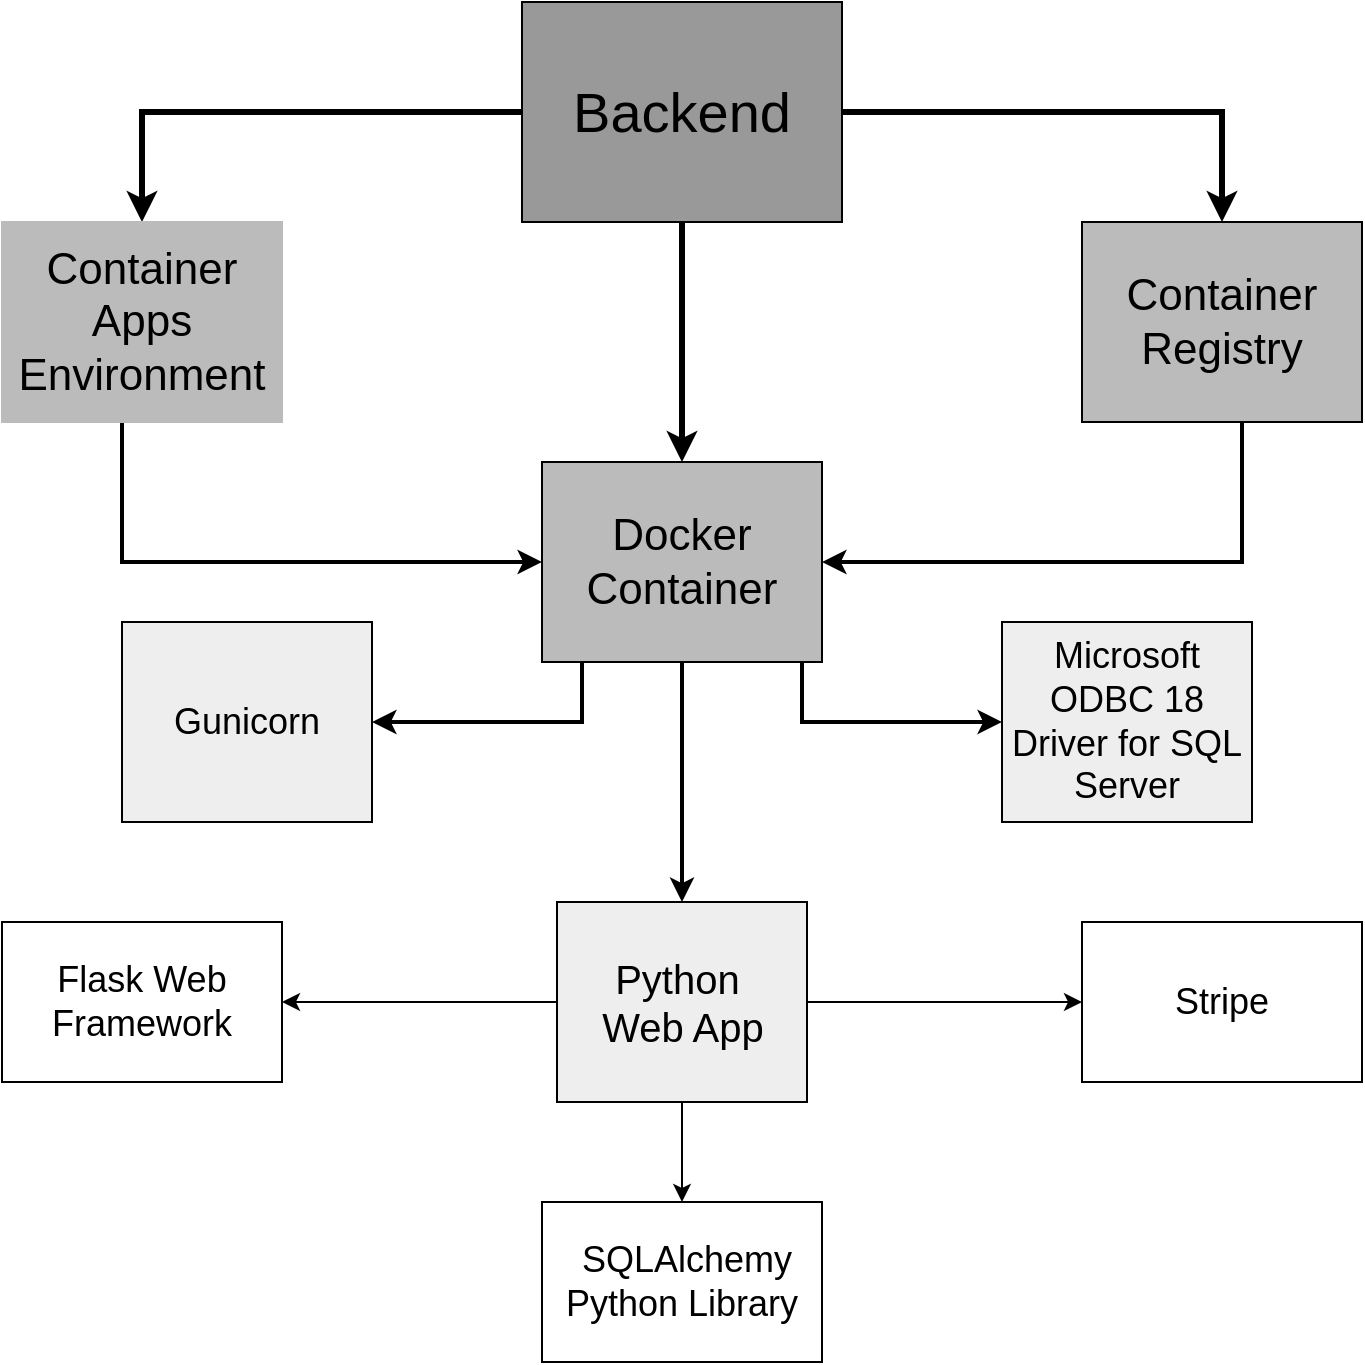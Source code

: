 <mxfile version="26.0.16">
  <diagram name="Page-1" id="VgeWl-M5Spws3IxU9Avx">
    <mxGraphModel dx="2954" dy="1144" grid="1" gridSize="10" guides="1" tooltips="1" connect="1" arrows="1" fold="1" page="1" pageScale="1" pageWidth="1169" pageHeight="1654" math="0" shadow="0">
      <root>
        <mxCell id="0" />
        <mxCell id="1" parent="0" />
        <mxCell id="HeIXS3tcEKDFcrS3uAz8-10" style="edgeStyle=orthogonalEdgeStyle;rounded=0;orthogonalLoop=1;jettySize=auto;html=1;entryX=0.5;entryY=0;entryDx=0;entryDy=0;strokeWidth=3;" parent="1" source="HeIXS3tcEKDFcrS3uAz8-1" target="HeIXS3tcEKDFcrS3uAz8-2" edge="1">
          <mxGeometry relative="1" as="geometry" />
        </mxCell>
        <mxCell id="HeIXS3tcEKDFcrS3uAz8-11" style="edgeStyle=orthogonalEdgeStyle;rounded=0;orthogonalLoop=1;jettySize=auto;html=1;entryX=0.5;entryY=0;entryDx=0;entryDy=0;strokeWidth=3;" parent="1" source="HeIXS3tcEKDFcrS3uAz8-1" target="HeIXS3tcEKDFcrS3uAz8-9" edge="1">
          <mxGeometry relative="1" as="geometry" />
        </mxCell>
        <mxCell id="HeIXS3tcEKDFcrS3uAz8-12" style="edgeStyle=orthogonalEdgeStyle;rounded=0;orthogonalLoop=1;jettySize=auto;html=1;entryX=0.5;entryY=0;entryDx=0;entryDy=0;strokeWidth=3;" parent="1" source="HeIXS3tcEKDFcrS3uAz8-1" target="HeIXS3tcEKDFcrS3uAz8-8" edge="1">
          <mxGeometry relative="1" as="geometry" />
        </mxCell>
        <mxCell id="HeIXS3tcEKDFcrS3uAz8-1" value="&lt;font style=&quot;font-size: 28px;&quot;&gt;Backend&lt;/font&gt;" style="rounded=0;whiteSpace=wrap;html=1;fillColor=#999999;" parent="1" vertex="1">
          <mxGeometry x="320" y="10" width="160" height="110" as="geometry" />
        </mxCell>
        <mxCell id="HeIXS3tcEKDFcrS3uAz8-13" style="edgeStyle=orthogonalEdgeStyle;rounded=0;orthogonalLoop=1;jettySize=auto;html=1;entryX=0.5;entryY=0;entryDx=0;entryDy=0;strokeWidth=2;" parent="1" source="HeIXS3tcEKDFcrS3uAz8-2" target="HeIXS3tcEKDFcrS3uAz8-3" edge="1">
          <mxGeometry relative="1" as="geometry" />
        </mxCell>
        <mxCell id="Ha4UKfZtt0UMNNAGUH02-4" style="edgeStyle=orthogonalEdgeStyle;rounded=0;orthogonalLoop=1;jettySize=auto;html=1;entryX=0;entryY=0.5;entryDx=0;entryDy=0;strokeWidth=2;" edge="1" parent="1" source="HeIXS3tcEKDFcrS3uAz8-2" target="Ha4UKfZtt0UMNNAGUH02-3">
          <mxGeometry relative="1" as="geometry">
            <Array as="points">
              <mxPoint x="460" y="370" />
            </Array>
          </mxGeometry>
        </mxCell>
        <mxCell id="Ha4UKfZtt0UMNNAGUH02-6" style="edgeStyle=orthogonalEdgeStyle;rounded=0;orthogonalLoop=1;jettySize=auto;html=1;entryX=1;entryY=0.5;entryDx=0;entryDy=0;strokeWidth=2;" edge="1" parent="1" source="HeIXS3tcEKDFcrS3uAz8-2" target="Ha4UKfZtt0UMNNAGUH02-5">
          <mxGeometry relative="1" as="geometry">
            <Array as="points">
              <mxPoint x="350" y="370" />
            </Array>
          </mxGeometry>
        </mxCell>
        <mxCell id="HeIXS3tcEKDFcrS3uAz8-2" value="&lt;font style=&quot;font-size: 22px;&quot;&gt;Docker Container&lt;/font&gt;" style="rounded=0;whiteSpace=wrap;html=1;fillColor=#BBBBBB;" parent="1" vertex="1">
          <mxGeometry x="330" y="240" width="140" height="100" as="geometry" />
        </mxCell>
        <mxCell id="HeIXS3tcEKDFcrS3uAz8-18" style="edgeStyle=orthogonalEdgeStyle;rounded=0;orthogonalLoop=1;jettySize=auto;html=1;entryX=0.5;entryY=0;entryDx=0;entryDy=0;" parent="1" source="HeIXS3tcEKDFcrS3uAz8-3" target="HeIXS3tcEKDFcrS3uAz8-6" edge="1">
          <mxGeometry relative="1" as="geometry">
            <Array as="points">
              <mxPoint x="400" y="580" />
              <mxPoint x="400" y="580" />
            </Array>
          </mxGeometry>
        </mxCell>
        <mxCell id="HeIXS3tcEKDFcrS3uAz8-19" style="edgeStyle=orthogonalEdgeStyle;rounded=0;orthogonalLoop=1;jettySize=auto;html=1;entryX=1;entryY=0.5;entryDx=0;entryDy=0;" parent="1" source="HeIXS3tcEKDFcrS3uAz8-3" target="HeIXS3tcEKDFcrS3uAz8-5" edge="1">
          <mxGeometry relative="1" as="geometry">
            <Array as="points">
              <mxPoint x="270" y="510" />
              <mxPoint x="270" y="510" />
            </Array>
          </mxGeometry>
        </mxCell>
        <mxCell id="Ha4UKfZtt0UMNNAGUH02-2" style="edgeStyle=orthogonalEdgeStyle;rounded=0;orthogonalLoop=1;jettySize=auto;html=1;entryX=0;entryY=0.5;entryDx=0;entryDy=0;" edge="1" parent="1" source="HeIXS3tcEKDFcrS3uAz8-3" target="Ha4UKfZtt0UMNNAGUH02-1">
          <mxGeometry relative="1" as="geometry" />
        </mxCell>
        <mxCell id="HeIXS3tcEKDFcrS3uAz8-3" value="&lt;font style=&quot;font-size: 20px;&quot;&gt;Python&amp;nbsp;&lt;/font&gt;&lt;div&gt;&lt;font style=&quot;font-size: 20px;&quot;&gt;Web App&lt;/font&gt;&lt;/div&gt;" style="rounded=0;whiteSpace=wrap;html=1;fillColor=#EEEEEE;" parent="1" vertex="1">
          <mxGeometry x="337.5" y="460" width="125" height="100" as="geometry" />
        </mxCell>
        <mxCell id="HeIXS3tcEKDFcrS3uAz8-5" value="&lt;span style=&quot;font-size: 18px;&quot;&gt;Flask Web Framework&lt;/span&gt;" style="rounded=0;whiteSpace=wrap;html=1;" parent="1" vertex="1">
          <mxGeometry x="60" y="470" width="140" height="80" as="geometry" />
        </mxCell>
        <mxCell id="HeIXS3tcEKDFcrS3uAz8-6" value="&lt;span style=&quot;font-size: 18px;&quot;&gt;&amp;nbsp;SQLAlchemy&lt;/span&gt;&lt;div&gt;&lt;span style=&quot;font-size: 18px;&quot;&gt;Python Library&lt;/span&gt;&lt;/div&gt;" style="rounded=0;whiteSpace=wrap;html=1;" parent="1" vertex="1">
          <mxGeometry x="330" y="610" width="140" height="80" as="geometry" />
        </mxCell>
        <mxCell id="HeIXS3tcEKDFcrS3uAz8-15" style="edgeStyle=orthogonalEdgeStyle;rounded=0;orthogonalLoop=1;jettySize=auto;html=1;entryX=1;entryY=0.5;entryDx=0;entryDy=0;strokeWidth=2;" parent="1" source="HeIXS3tcEKDFcrS3uAz8-8" target="HeIXS3tcEKDFcrS3uAz8-2" edge="1">
          <mxGeometry relative="1" as="geometry">
            <Array as="points">
              <mxPoint x="680" y="290" />
            </Array>
          </mxGeometry>
        </mxCell>
        <mxCell id="HeIXS3tcEKDFcrS3uAz8-8" value="&lt;font style=&quot;font-size: 22px;&quot;&gt;Container Registry&lt;/font&gt;" style="rounded=0;whiteSpace=wrap;html=1;fillColor=#BBBBBB;" parent="1" vertex="1">
          <mxGeometry x="600" y="120" width="140" height="100" as="geometry" />
        </mxCell>
        <mxCell id="HeIXS3tcEKDFcrS3uAz8-14" style="edgeStyle=orthogonalEdgeStyle;rounded=0;orthogonalLoop=1;jettySize=auto;html=1;entryX=0;entryY=0.5;entryDx=0;entryDy=0;strokeWidth=2;" parent="1" source="HeIXS3tcEKDFcrS3uAz8-9" target="HeIXS3tcEKDFcrS3uAz8-2" edge="1">
          <mxGeometry relative="1" as="geometry">
            <Array as="points">
              <mxPoint x="120" y="290" />
            </Array>
          </mxGeometry>
        </mxCell>
        <mxCell id="HeIXS3tcEKDFcrS3uAz8-9" value="&lt;font style=&quot;font-size: 22px;&quot;&gt;Container Apps Environment&lt;/font&gt;" style="rounded=0;whiteSpace=wrap;html=1;strokeColor=#BBBBBB;fillColor=#BBBBBB;" parent="1" vertex="1">
          <mxGeometry x="60" y="120" width="140" height="100" as="geometry" />
        </mxCell>
        <mxCell id="Ha4UKfZtt0UMNNAGUH02-1" value="&lt;span style=&quot;font-size: 18px;&quot;&gt;Stripe&lt;/span&gt;" style="rounded=0;whiteSpace=wrap;html=1;" vertex="1" parent="1">
          <mxGeometry x="600" y="470" width="140" height="80" as="geometry" />
        </mxCell>
        <mxCell id="Ha4UKfZtt0UMNNAGUH02-3" value="&lt;span style=&quot;font-size: 18px;&quot;&gt;Microsoft ODBC 18 Driver for SQL Server&lt;/span&gt;" style="rounded=0;whiteSpace=wrap;html=1;fillColor=#EEEEEE;" vertex="1" parent="1">
          <mxGeometry x="560" y="320" width="125" height="100" as="geometry" />
        </mxCell>
        <mxCell id="Ha4UKfZtt0UMNNAGUH02-5" value="&lt;span style=&quot;font-size: 18px;&quot;&gt;Gunicorn&lt;/span&gt;" style="rounded=0;whiteSpace=wrap;html=1;fillColor=#EEEEEE;" vertex="1" parent="1">
          <mxGeometry x="120" y="320" width="125" height="100" as="geometry" />
        </mxCell>
      </root>
    </mxGraphModel>
  </diagram>
</mxfile>
